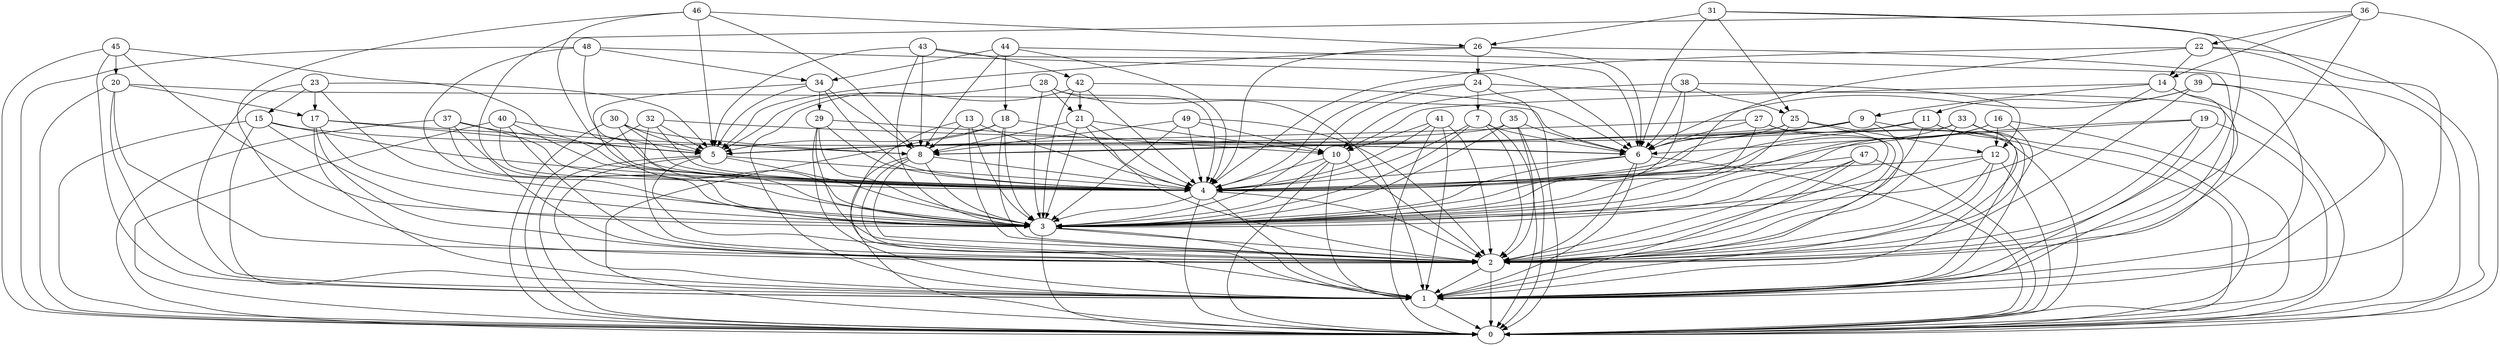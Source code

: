 /* Created by igraph 0.6.5 */
digraph {
  0;
  1;
  2;
  3;
  4;
  5;
  6;
  7;
  8;
  9;
  10;
  11;
  12;
  13;
  14;
  15;
  16;
  17;
  18;
  19;
  20;
  21;
  22;
  23;
  24;
  25;
  26;
  27;
  28;
  29;
  30;
  31;
  32;
  33;
  34;
  35;
  36;
  37;
  38;
  39;
  40;
  41;
  42;
  43;
  44;
  45;
  46;
  47;
  48;
  49;

  1 -> 0;
  2 -> 0;
  2 -> 1;
  3 -> 0;
  3 -> 1;
  3 -> 2;
  4 -> 0;
  4 -> 1;
  4 -> 2;
  4 -> 3;
  5 -> 0;
  5 -> 1;
  5 -> 2;
  5 -> 3;
  5 -> 4;
  6 -> 0;
  6 -> 2;
  6 -> 1;
  6 -> 3;
  6 -> 4;
  7 -> 6;
  7 -> 4;
  7 -> 2;
  7 -> 0;
  7 -> 3;
  8 -> 2;
  8 -> 3;
  8 -> 1;
  8 -> 0;
  8 -> 4;
  9 -> 1;
  9 -> 4;
  9 -> 2;
  9 -> 5;
  9 -> 6;
  10 -> 1;
  10 -> 2;
  10 -> 0;
  10 -> 4;
  10 -> 3;
  11 -> 4;
  11 -> 0;
  11 -> 1;
  11 -> 5;
  11 -> 2;
  12 -> 1;
  12 -> 3;
  12 -> 2;
  12 -> 4;
  12 -> 0;
  13 -> 8;
  13 -> 3;
  13 -> 4;
  13 -> 1;
  13 -> 2;
  14 -> 0;
  14 -> 2;
  14 -> 3;
  14 -> 9;
  14 -> 10;
  15 -> 6;
  15 -> 3;
  15 -> 1;
  15 -> 0;
  15 -> 4;
  16 -> 2;
  16 -> 3;
  16 -> 0;
  16 -> 4;
  16 -> 12;
  17 -> 2;
  17 -> 1;
  17 -> 5;
  17 -> 8;
  17 -> 3;
  18 -> 4;
  18 -> 0;
  18 -> 5;
  18 -> 3;
  18 -> 2;
  19 -> 2;
  19 -> 6;
  19 -> 4;
  19 -> 0;
  19 -> 1;
  20 -> 6;
  20 -> 17;
  20 -> 2;
  20 -> 0;
  20 -> 1;
  21 -> 4;
  21 -> 8;
  21 -> 3;
  21 -> 10;
  21 -> 2;
  22 -> 3;
  22 -> 1;
  22 -> 14;
  22 -> 4;
  22 -> 0;
  23 -> 3;
  23 -> 1;
  23 -> 17;
  23 -> 5;
  23 -> 15;
  24 -> 0;
  24 -> 3;
  24 -> 7;
  24 -> 4;
  24 -> 1;
  25 -> 6;
  25 -> 12;
  25 -> 3;
  25 -> 8;
  25 -> 2;
  26 -> 0;
  26 -> 5;
  26 -> 6;
  26 -> 4;
  26 -> 24;
  27 -> 3;
  27 -> 5;
  27 -> 0;
  27 -> 2;
  27 -> 6;
  28 -> 5;
  28 -> 1;
  28 -> 21;
  28 -> 4;
  28 -> 3;
  29 -> 2;
  29 -> 3;
  29 -> 4;
  29 -> 10;
  29 -> 1;
  30 -> 4;
  30 -> 5;
  30 -> 8;
  30 -> 3;
  30 -> 0;
  31 -> 25;
  31 -> 1;
  31 -> 2;
  31 -> 26;
  31 -> 6;
  32 -> 5;
  32 -> 6;
  32 -> 0;
  32 -> 4;
  32 -> 2;
  33 -> 1;
  33 -> 0;
  33 -> 2;
  33 -> 8;
  33 -> 3;
  34 -> 29;
  34 -> 5;
  34 -> 8;
  34 -> 4;
  34 -> 3;
  35 -> 0;
  35 -> 2;
  35 -> 5;
  35 -> 6;
  35 -> 3;
  36 -> 0;
  36 -> 3;
  36 -> 14;
  36 -> 22;
  36 -> 2;
  37 -> 4;
  37 -> 3;
  37 -> 0;
  37 -> 2;
  37 -> 5;
  38 -> 3;
  38 -> 12;
  38 -> 25;
  38 -> 6;
  38 -> 10;
  39 -> 2;
  39 -> 11;
  39 -> 1;
  39 -> 0;
  39 -> 6;
  40 -> 3;
  40 -> 2;
  40 -> 5;
  40 -> 0;
  40 -> 4;
  41 -> 0;
  41 -> 1;
  41 -> 10;
  41 -> 2;
  41 -> 4;
  42 -> 4;
  42 -> 6;
  42 -> 1;
  42 -> 3;
  42 -> 21;
  43 -> 5;
  43 -> 3;
  43 -> 8;
  43 -> 42;
  43 -> 6;
  44 -> 4;
  44 -> 8;
  44 -> 18;
  44 -> 1;
  44 -> 34;
  45 -> 0;
  45 -> 4;
  45 -> 3;
  45 -> 20;
  45 -> 1;
  46 -> 8;
  46 -> 4;
  46 -> 26;
  46 -> 2;
  46 -> 5;
  47 -> 2;
  47 -> 1;
  47 -> 3;
  47 -> 0;
  47 -> 4;
  48 -> 34;
  48 -> 3;
  48 -> 0;
  48 -> 6;
  48 -> 4;
  49 -> 3;
  49 -> 4;
  49 -> 8;
  49 -> 10;
  49 -> 2;
}
